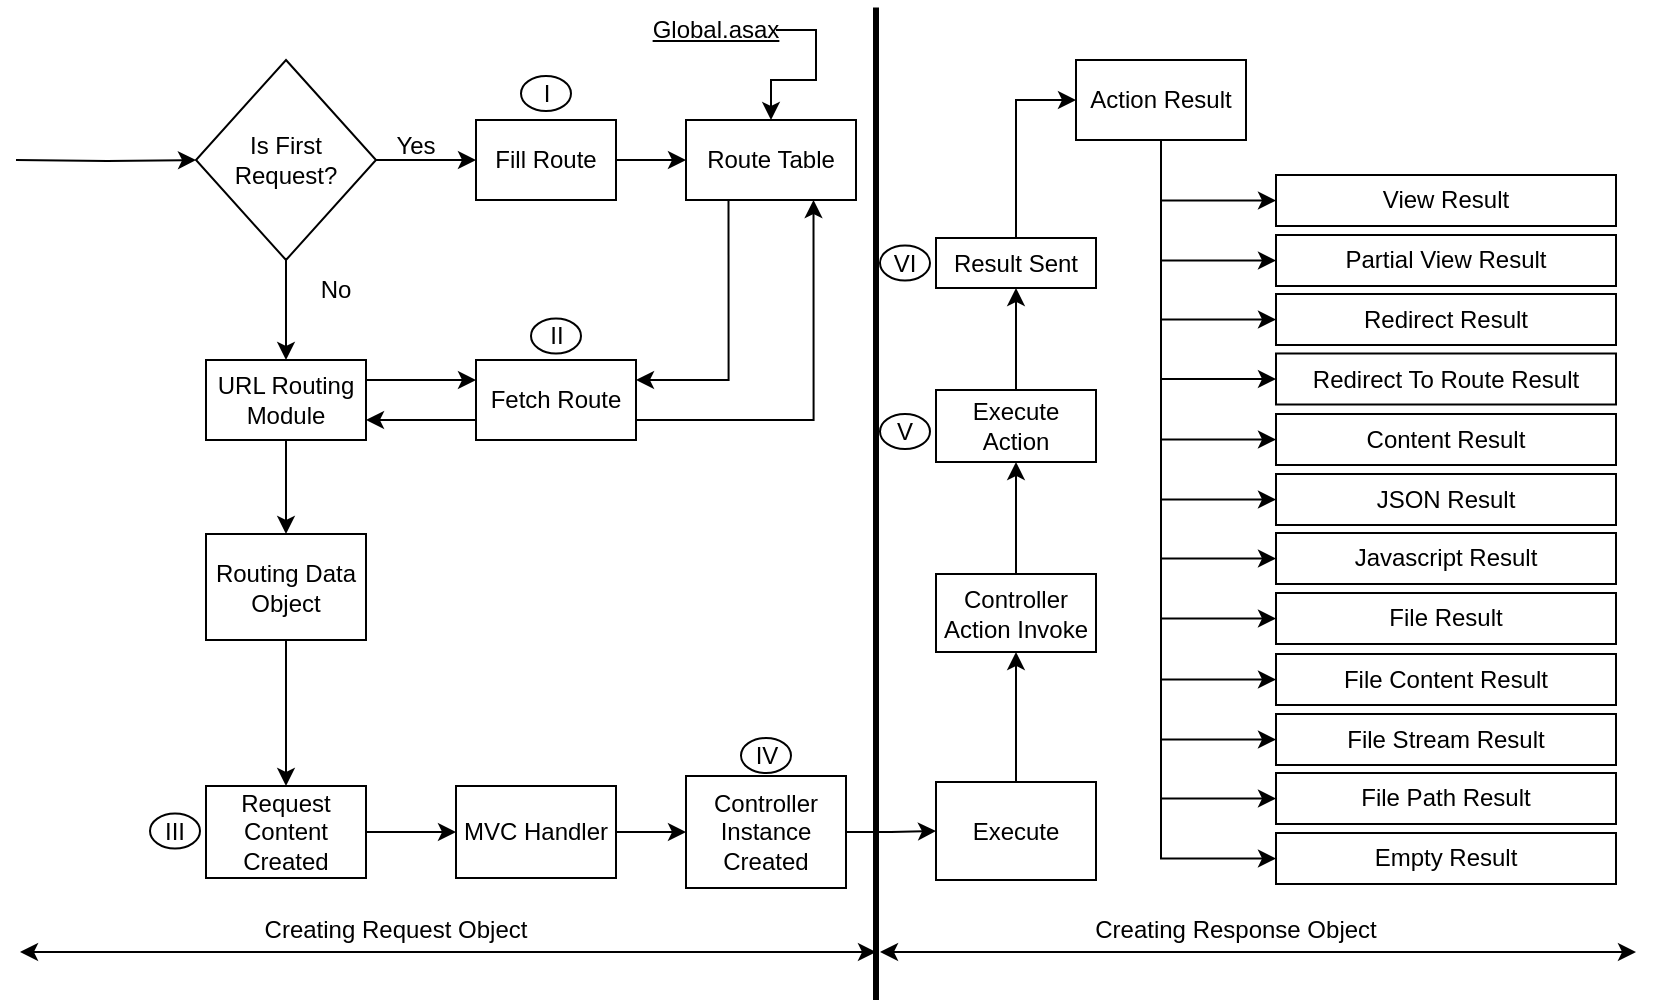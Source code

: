 <mxfile version="24.7.5">
  <diagram name="Page-1" id="iG_QuagarVAqDcdbW2Rk">
    <mxGraphModel dx="756" dy="360" grid="1" gridSize="10" guides="1" tooltips="1" connect="1" arrows="1" fold="1" page="1" pageScale="1" pageWidth="850" pageHeight="1100" math="0" shadow="0">
      <root>
        <mxCell id="0" />
        <mxCell id="1" parent="0" />
        <mxCell id="uDAE0gYx5uh_i3xrc8rz-1" style="edgeStyle=orthogonalEdgeStyle;rounded=0;orthogonalLoop=1;jettySize=auto;html=1;exitX=1;exitY=0.5;exitDx=0;exitDy=0;entryX=0;entryY=0.5;entryDx=0;entryDy=0;fontFamily=Helvetica;fontSize=12;fontColor=default;" edge="1" parent="1" source="9xvtGW5jpFJtdQ_3aKCY-1" target="9xvtGW5jpFJtdQ_3aKCY-2">
          <mxGeometry relative="1" as="geometry" />
        </mxCell>
        <mxCell id="uDAE0gYx5uh_i3xrc8rz-4" style="edgeStyle=orthogonalEdgeStyle;rounded=0;orthogonalLoop=1;jettySize=auto;html=1;exitX=0.5;exitY=1;exitDx=0;exitDy=0;entryX=0.5;entryY=0;entryDx=0;entryDy=0;fontFamily=Helvetica;fontSize=12;fontColor=default;" edge="1" parent="1" source="9xvtGW5jpFJtdQ_3aKCY-1" target="9xvtGW5jpFJtdQ_3aKCY-4">
          <mxGeometry relative="1" as="geometry" />
        </mxCell>
        <mxCell id="9xvtGW5jpFJtdQ_3aKCY-1" value="Is First Request?" style="rhombus;whiteSpace=wrap;html=1;" parent="1" vertex="1">
          <mxGeometry x="100" y="60" width="90" height="100" as="geometry" />
        </mxCell>
        <mxCell id="uDAE0gYx5uh_i3xrc8rz-2" style="edgeStyle=orthogonalEdgeStyle;rounded=0;orthogonalLoop=1;jettySize=auto;html=1;exitX=1;exitY=0.5;exitDx=0;exitDy=0;entryX=0;entryY=0.5;entryDx=0;entryDy=0;fontFamily=Helvetica;fontSize=12;fontColor=default;" edge="1" parent="1" source="9xvtGW5jpFJtdQ_3aKCY-2" target="9xvtGW5jpFJtdQ_3aKCY-3">
          <mxGeometry relative="1" as="geometry" />
        </mxCell>
        <mxCell id="9xvtGW5jpFJtdQ_3aKCY-2" value="Fill Route" style="whiteSpace=wrap;html=1;" parent="1" vertex="1">
          <mxGeometry x="240" y="90" width="70" height="40" as="geometry" />
        </mxCell>
        <mxCell id="uDAE0gYx5uh_i3xrc8rz-7" style="edgeStyle=orthogonalEdgeStyle;rounded=0;orthogonalLoop=1;jettySize=auto;html=1;exitX=0.25;exitY=1;exitDx=0;exitDy=0;entryX=1;entryY=0.25;entryDx=0;entryDy=0;fontFamily=Helvetica;fontSize=12;fontColor=default;" edge="1" parent="1" source="9xvtGW5jpFJtdQ_3aKCY-3" target="9xvtGW5jpFJtdQ_3aKCY-5">
          <mxGeometry relative="1" as="geometry" />
        </mxCell>
        <mxCell id="9xvtGW5jpFJtdQ_3aKCY-3" value="Route Table" style="whiteSpace=wrap;html=1;" parent="1" vertex="1">
          <mxGeometry x="345" y="90" width="85" height="40" as="geometry" />
        </mxCell>
        <mxCell id="9xvtGW5jpFJtdQ_3aKCY-7" value="" style="edgeStyle=orthogonalEdgeStyle;rounded=0;orthogonalLoop=1;jettySize=auto;html=1;" parent="1" source="9xvtGW5jpFJtdQ_3aKCY-4" target="9xvtGW5jpFJtdQ_3aKCY-6" edge="1">
          <mxGeometry relative="1" as="geometry" />
        </mxCell>
        <mxCell id="uDAE0gYx5uh_i3xrc8rz-5" style="edgeStyle=orthogonalEdgeStyle;rounded=0;orthogonalLoop=1;jettySize=auto;html=1;exitX=1;exitY=0.25;exitDx=0;exitDy=0;entryX=0;entryY=0.25;entryDx=0;entryDy=0;fontFamily=Helvetica;fontSize=12;fontColor=default;" edge="1" parent="1" source="9xvtGW5jpFJtdQ_3aKCY-4" target="9xvtGW5jpFJtdQ_3aKCY-5">
          <mxGeometry relative="1" as="geometry" />
        </mxCell>
        <mxCell id="9xvtGW5jpFJtdQ_3aKCY-4" value="URL Routing Module" style="whiteSpace=wrap;html=1;" parent="1" vertex="1">
          <mxGeometry x="105" y="210" width="80" height="40" as="geometry" />
        </mxCell>
        <mxCell id="uDAE0gYx5uh_i3xrc8rz-6" style="edgeStyle=orthogonalEdgeStyle;rounded=0;orthogonalLoop=1;jettySize=auto;html=1;exitX=0;exitY=0.75;exitDx=0;exitDy=0;entryX=1;entryY=0.75;entryDx=0;entryDy=0;fontFamily=Helvetica;fontSize=12;fontColor=default;" edge="1" parent="1" source="9xvtGW5jpFJtdQ_3aKCY-5" target="9xvtGW5jpFJtdQ_3aKCY-4">
          <mxGeometry relative="1" as="geometry" />
        </mxCell>
        <mxCell id="uDAE0gYx5uh_i3xrc8rz-8" style="edgeStyle=orthogonalEdgeStyle;rounded=0;orthogonalLoop=1;jettySize=auto;html=1;exitX=1;exitY=0.75;exitDx=0;exitDy=0;entryX=0.75;entryY=1;entryDx=0;entryDy=0;fontFamily=Helvetica;fontSize=12;fontColor=default;" edge="1" parent="1" source="9xvtGW5jpFJtdQ_3aKCY-5" target="9xvtGW5jpFJtdQ_3aKCY-3">
          <mxGeometry relative="1" as="geometry" />
        </mxCell>
        <mxCell id="9xvtGW5jpFJtdQ_3aKCY-5" value="Fetch Route" style="whiteSpace=wrap;html=1;" parent="1" vertex="1">
          <mxGeometry x="240" y="210" width="80" height="40" as="geometry" />
        </mxCell>
        <mxCell id="9xvtGW5jpFJtdQ_3aKCY-9" value="" style="edgeStyle=orthogonalEdgeStyle;rounded=0;orthogonalLoop=1;jettySize=auto;html=1;" parent="1" source="9xvtGW5jpFJtdQ_3aKCY-6" target="9xvtGW5jpFJtdQ_3aKCY-8" edge="1">
          <mxGeometry relative="1" as="geometry" />
        </mxCell>
        <mxCell id="9xvtGW5jpFJtdQ_3aKCY-6" value="Routing Data Object" style="whiteSpace=wrap;html=1;" parent="1" vertex="1">
          <mxGeometry x="105" y="297" width="80" height="53" as="geometry" />
        </mxCell>
        <mxCell id="9xvtGW5jpFJtdQ_3aKCY-11" value="" style="edgeStyle=orthogonalEdgeStyle;rounded=0;orthogonalLoop=1;jettySize=auto;html=1;" parent="1" source="9xvtGW5jpFJtdQ_3aKCY-8" target="9xvtGW5jpFJtdQ_3aKCY-10" edge="1">
          <mxGeometry relative="1" as="geometry" />
        </mxCell>
        <mxCell id="9xvtGW5jpFJtdQ_3aKCY-8" value="Request Content Created" style="whiteSpace=wrap;html=1;" parent="1" vertex="1">
          <mxGeometry x="105" y="423" width="80" height="46" as="geometry" />
        </mxCell>
        <mxCell id="9xvtGW5jpFJtdQ_3aKCY-15" value="" style="edgeStyle=orthogonalEdgeStyle;rounded=0;orthogonalLoop=1;jettySize=auto;html=1;" parent="1" source="9xvtGW5jpFJtdQ_3aKCY-10" target="9xvtGW5jpFJtdQ_3aKCY-14" edge="1">
          <mxGeometry relative="1" as="geometry" />
        </mxCell>
        <mxCell id="9xvtGW5jpFJtdQ_3aKCY-10" value="MVC Handler" style="whiteSpace=wrap;html=1;" parent="1" vertex="1">
          <mxGeometry x="230" y="423" width="80" height="46" as="geometry" />
        </mxCell>
        <mxCell id="uDAE0gYx5uh_i3xrc8rz-42" style="edgeStyle=orthogonalEdgeStyle;rounded=0;orthogonalLoop=1;jettySize=auto;html=1;exitX=1;exitY=0.5;exitDx=0;exitDy=0;entryX=0;entryY=0.5;entryDx=0;entryDy=0;fontFamily=Helvetica;fontSize=12;fontColor=default;" edge="1" parent="1" source="9xvtGW5jpFJtdQ_3aKCY-14" target="uDAE0gYx5uh_i3xrc8rz-9">
          <mxGeometry relative="1" as="geometry" />
        </mxCell>
        <mxCell id="9xvtGW5jpFJtdQ_3aKCY-14" value="Controller Instance Created" style="whiteSpace=wrap;html=1;" parent="1" vertex="1">
          <mxGeometry x="345" y="418" width="80" height="56" as="geometry" />
        </mxCell>
        <mxCell id="uDAE0gYx5uh_i3xrc8rz-43" style="edgeStyle=orthogonalEdgeStyle;rounded=0;orthogonalLoop=1;jettySize=auto;html=1;exitX=0.5;exitY=0;exitDx=0;exitDy=0;entryX=0.5;entryY=1;entryDx=0;entryDy=0;fontFamily=Helvetica;fontSize=12;fontColor=default;" edge="1" parent="1" source="uDAE0gYx5uh_i3xrc8rz-9" target="uDAE0gYx5uh_i3xrc8rz-10">
          <mxGeometry relative="1" as="geometry" />
        </mxCell>
        <mxCell id="uDAE0gYx5uh_i3xrc8rz-9" value="Execute" style="whiteSpace=wrap;html=1;" vertex="1" parent="1">
          <mxGeometry x="470" y="421" width="80" height="49" as="geometry" />
        </mxCell>
        <mxCell id="uDAE0gYx5uh_i3xrc8rz-44" style="edgeStyle=orthogonalEdgeStyle;rounded=0;orthogonalLoop=1;jettySize=auto;html=1;exitX=0.5;exitY=0;exitDx=0;exitDy=0;entryX=0.5;entryY=1;entryDx=0;entryDy=0;fontFamily=Helvetica;fontSize=12;fontColor=default;" edge="1" parent="1" source="uDAE0gYx5uh_i3xrc8rz-10" target="uDAE0gYx5uh_i3xrc8rz-11">
          <mxGeometry relative="1" as="geometry" />
        </mxCell>
        <mxCell id="uDAE0gYx5uh_i3xrc8rz-10" value="Controller Action Invoke" style="whiteSpace=wrap;html=1;" vertex="1" parent="1">
          <mxGeometry x="470" y="317" width="80" height="39" as="geometry" />
        </mxCell>
        <mxCell id="uDAE0gYx5uh_i3xrc8rz-45" style="edgeStyle=orthogonalEdgeStyle;rounded=0;orthogonalLoop=1;jettySize=auto;html=1;exitX=0.5;exitY=0;exitDx=0;exitDy=0;entryX=0.5;entryY=1;entryDx=0;entryDy=0;fontFamily=Helvetica;fontSize=12;fontColor=default;" edge="1" parent="1" source="uDAE0gYx5uh_i3xrc8rz-11" target="uDAE0gYx5uh_i3xrc8rz-12">
          <mxGeometry relative="1" as="geometry" />
        </mxCell>
        <mxCell id="uDAE0gYx5uh_i3xrc8rz-11" value="Execute Action" style="whiteSpace=wrap;html=1;" vertex="1" parent="1">
          <mxGeometry x="470" y="225" width="80" height="36" as="geometry" />
        </mxCell>
        <mxCell id="uDAE0gYx5uh_i3xrc8rz-29" style="edgeStyle=orthogonalEdgeStyle;rounded=0;orthogonalLoop=1;jettySize=auto;html=1;exitX=0.5;exitY=0;exitDx=0;exitDy=0;entryX=0;entryY=0.5;entryDx=0;entryDy=0;fontFamily=Helvetica;fontSize=12;fontColor=default;" edge="1" parent="1" source="uDAE0gYx5uh_i3xrc8rz-12" target="uDAE0gYx5uh_i3xrc8rz-28">
          <mxGeometry relative="1" as="geometry" />
        </mxCell>
        <mxCell id="uDAE0gYx5uh_i3xrc8rz-12" value="Result Sent" style="whiteSpace=wrap;html=1;" vertex="1" parent="1">
          <mxGeometry x="470" y="149" width="80" height="25" as="geometry" />
        </mxCell>
        <mxCell id="uDAE0gYx5uh_i3xrc8rz-16" value="View Result" style="whiteSpace=wrap;html=1;" vertex="1" parent="1">
          <mxGeometry x="640" y="117.5" width="170" height="25.5" as="geometry" />
        </mxCell>
        <mxCell id="uDAE0gYx5uh_i3xrc8rz-17" value="Partial View Result" style="whiteSpace=wrap;html=1;" vertex="1" parent="1">
          <mxGeometry x="640" y="147.5" width="170" height="25.5" as="geometry" />
        </mxCell>
        <mxCell id="uDAE0gYx5uh_i3xrc8rz-18" value="Redirect Result" style="whiteSpace=wrap;html=1;" vertex="1" parent="1">
          <mxGeometry x="640" y="177" width="170" height="25.5" as="geometry" />
        </mxCell>
        <mxCell id="uDAE0gYx5uh_i3xrc8rz-19" value="Redirect To Route Result" style="whiteSpace=wrap;html=1;" vertex="1" parent="1">
          <mxGeometry x="640" y="206.75" width="170" height="25.5" as="geometry" />
        </mxCell>
        <mxCell id="uDAE0gYx5uh_i3xrc8rz-20" value="Content Result" style="whiteSpace=wrap;html=1;" vertex="1" parent="1">
          <mxGeometry x="640" y="237" width="170" height="25.5" as="geometry" />
        </mxCell>
        <mxCell id="uDAE0gYx5uh_i3xrc8rz-21" value="JSON Result" style="whiteSpace=wrap;html=1;" vertex="1" parent="1">
          <mxGeometry x="640" y="267" width="170" height="25.5" as="geometry" />
        </mxCell>
        <mxCell id="uDAE0gYx5uh_i3xrc8rz-22" value="Javascript Result" style="whiteSpace=wrap;html=1;" vertex="1" parent="1">
          <mxGeometry x="640" y="296.5" width="170" height="25.5" as="geometry" />
        </mxCell>
        <mxCell id="uDAE0gYx5uh_i3xrc8rz-23" value="File Result" style="whiteSpace=wrap;html=1;" vertex="1" parent="1">
          <mxGeometry x="640" y="326.5" width="170" height="25.5" as="geometry" />
        </mxCell>
        <mxCell id="uDAE0gYx5uh_i3xrc8rz-24" value="File Content Result" style="whiteSpace=wrap;html=1;" vertex="1" parent="1">
          <mxGeometry x="640" y="357" width="170" height="25.5" as="geometry" />
        </mxCell>
        <mxCell id="uDAE0gYx5uh_i3xrc8rz-25" value="File Stream Result" style="whiteSpace=wrap;html=1;" vertex="1" parent="1">
          <mxGeometry x="640" y="387" width="170" height="25.5" as="geometry" />
        </mxCell>
        <mxCell id="uDAE0gYx5uh_i3xrc8rz-26" value="File Path Result" style="whiteSpace=wrap;html=1;" vertex="1" parent="1">
          <mxGeometry x="640" y="416.5" width="170" height="25.5" as="geometry" />
        </mxCell>
        <mxCell id="uDAE0gYx5uh_i3xrc8rz-27" value="Empty Result" style="whiteSpace=wrap;html=1;" vertex="1" parent="1">
          <mxGeometry x="640" y="446.5" width="170" height="25.5" as="geometry" />
        </mxCell>
        <mxCell id="uDAE0gYx5uh_i3xrc8rz-30" style="edgeStyle=orthogonalEdgeStyle;rounded=0;orthogonalLoop=1;jettySize=auto;html=1;exitX=0.5;exitY=1;exitDx=0;exitDy=0;entryX=0;entryY=0.5;entryDx=0;entryDy=0;fontFamily=Helvetica;fontSize=12;fontColor=default;" edge="1" parent="1" source="uDAE0gYx5uh_i3xrc8rz-28" target="uDAE0gYx5uh_i3xrc8rz-16">
          <mxGeometry relative="1" as="geometry" />
        </mxCell>
        <mxCell id="uDAE0gYx5uh_i3xrc8rz-31" style="edgeStyle=orthogonalEdgeStyle;rounded=0;orthogonalLoop=1;jettySize=auto;html=1;exitX=0.5;exitY=1;exitDx=0;exitDy=0;entryX=0;entryY=0.5;entryDx=0;entryDy=0;fontFamily=Helvetica;fontSize=12;fontColor=default;" edge="1" parent="1" source="uDAE0gYx5uh_i3xrc8rz-28" target="uDAE0gYx5uh_i3xrc8rz-17">
          <mxGeometry relative="1" as="geometry" />
        </mxCell>
        <mxCell id="uDAE0gYx5uh_i3xrc8rz-32" style="edgeStyle=orthogonalEdgeStyle;rounded=0;orthogonalLoop=1;jettySize=auto;html=1;exitX=0.5;exitY=1;exitDx=0;exitDy=0;entryX=0;entryY=0.5;entryDx=0;entryDy=0;fontFamily=Helvetica;fontSize=12;fontColor=default;" edge="1" parent="1" source="uDAE0gYx5uh_i3xrc8rz-28" target="uDAE0gYx5uh_i3xrc8rz-18">
          <mxGeometry relative="1" as="geometry" />
        </mxCell>
        <mxCell id="uDAE0gYx5uh_i3xrc8rz-33" style="edgeStyle=orthogonalEdgeStyle;rounded=0;orthogonalLoop=1;jettySize=auto;html=1;exitX=0.5;exitY=1;exitDx=0;exitDy=0;entryX=0;entryY=0.5;entryDx=0;entryDy=0;fontFamily=Helvetica;fontSize=12;fontColor=default;" edge="1" parent="1" source="uDAE0gYx5uh_i3xrc8rz-28" target="uDAE0gYx5uh_i3xrc8rz-19">
          <mxGeometry relative="1" as="geometry" />
        </mxCell>
        <mxCell id="uDAE0gYx5uh_i3xrc8rz-34" style="edgeStyle=orthogonalEdgeStyle;rounded=0;orthogonalLoop=1;jettySize=auto;html=1;exitX=0.5;exitY=1;exitDx=0;exitDy=0;entryX=0;entryY=0.5;entryDx=0;entryDy=0;fontFamily=Helvetica;fontSize=12;fontColor=default;" edge="1" parent="1" source="uDAE0gYx5uh_i3xrc8rz-28" target="uDAE0gYx5uh_i3xrc8rz-20">
          <mxGeometry relative="1" as="geometry" />
        </mxCell>
        <mxCell id="uDAE0gYx5uh_i3xrc8rz-35" style="edgeStyle=orthogonalEdgeStyle;rounded=0;orthogonalLoop=1;jettySize=auto;html=1;exitX=0.5;exitY=1;exitDx=0;exitDy=0;entryX=0;entryY=0.5;entryDx=0;entryDy=0;fontFamily=Helvetica;fontSize=12;fontColor=default;" edge="1" parent="1" source="uDAE0gYx5uh_i3xrc8rz-28" target="uDAE0gYx5uh_i3xrc8rz-21">
          <mxGeometry relative="1" as="geometry" />
        </mxCell>
        <mxCell id="uDAE0gYx5uh_i3xrc8rz-36" style="edgeStyle=orthogonalEdgeStyle;rounded=0;orthogonalLoop=1;jettySize=auto;html=1;exitX=0.5;exitY=1;exitDx=0;exitDy=0;entryX=0;entryY=0.5;entryDx=0;entryDy=0;fontFamily=Helvetica;fontSize=12;fontColor=default;" edge="1" parent="1" source="uDAE0gYx5uh_i3xrc8rz-28" target="uDAE0gYx5uh_i3xrc8rz-22">
          <mxGeometry relative="1" as="geometry" />
        </mxCell>
        <mxCell id="uDAE0gYx5uh_i3xrc8rz-37" style="edgeStyle=orthogonalEdgeStyle;rounded=0;orthogonalLoop=1;jettySize=auto;html=1;exitX=0.5;exitY=1;exitDx=0;exitDy=0;fontFamily=Helvetica;fontSize=12;fontColor=default;entryX=0;entryY=0.5;entryDx=0;entryDy=0;" edge="1" parent="1" source="uDAE0gYx5uh_i3xrc8rz-28" target="uDAE0gYx5uh_i3xrc8rz-23">
          <mxGeometry relative="1" as="geometry">
            <mxPoint x="580" y="350.513" as="targetPoint" />
          </mxGeometry>
        </mxCell>
        <mxCell id="uDAE0gYx5uh_i3xrc8rz-38" style="edgeStyle=orthogonalEdgeStyle;rounded=0;orthogonalLoop=1;jettySize=auto;html=1;exitX=0.5;exitY=1;exitDx=0;exitDy=0;entryX=0;entryY=0.5;entryDx=0;entryDy=0;fontFamily=Helvetica;fontSize=12;fontColor=default;" edge="1" parent="1" source="uDAE0gYx5uh_i3xrc8rz-28" target="uDAE0gYx5uh_i3xrc8rz-24">
          <mxGeometry relative="1" as="geometry" />
        </mxCell>
        <mxCell id="uDAE0gYx5uh_i3xrc8rz-39" style="edgeStyle=orthogonalEdgeStyle;rounded=0;orthogonalLoop=1;jettySize=auto;html=1;exitX=0.5;exitY=1;exitDx=0;exitDy=0;entryX=0;entryY=0.5;entryDx=0;entryDy=0;fontFamily=Helvetica;fontSize=12;fontColor=default;" edge="1" parent="1" source="uDAE0gYx5uh_i3xrc8rz-28" target="uDAE0gYx5uh_i3xrc8rz-27">
          <mxGeometry relative="1" as="geometry" />
        </mxCell>
        <mxCell id="uDAE0gYx5uh_i3xrc8rz-40" style="edgeStyle=orthogonalEdgeStyle;rounded=0;orthogonalLoop=1;jettySize=auto;html=1;exitX=0.5;exitY=1;exitDx=0;exitDy=0;entryX=0;entryY=0.5;entryDx=0;entryDy=0;fontFamily=Helvetica;fontSize=12;fontColor=default;" edge="1" parent="1" source="uDAE0gYx5uh_i3xrc8rz-28" target="uDAE0gYx5uh_i3xrc8rz-25">
          <mxGeometry relative="1" as="geometry" />
        </mxCell>
        <mxCell id="uDAE0gYx5uh_i3xrc8rz-41" style="edgeStyle=orthogonalEdgeStyle;rounded=0;orthogonalLoop=1;jettySize=auto;html=1;exitX=0.5;exitY=1;exitDx=0;exitDy=0;entryX=0;entryY=0.5;entryDx=0;entryDy=0;fontFamily=Helvetica;fontSize=12;fontColor=default;" edge="1" parent="1" source="uDAE0gYx5uh_i3xrc8rz-28" target="uDAE0gYx5uh_i3xrc8rz-26">
          <mxGeometry relative="1" as="geometry" />
        </mxCell>
        <mxCell id="uDAE0gYx5uh_i3xrc8rz-28" value="Action Result" style="whiteSpace=wrap;html=1;" vertex="1" parent="1">
          <mxGeometry x="540" y="60" width="85" height="40" as="geometry" />
        </mxCell>
        <mxCell id="uDAE0gYx5uh_i3xrc8rz-61" style="edgeStyle=orthogonalEdgeStyle;rounded=0;orthogonalLoop=1;jettySize=auto;html=1;exitX=1;exitY=0.5;exitDx=0;exitDy=0;entryX=0.5;entryY=0;entryDx=0;entryDy=0;fontFamily=Helvetica;fontSize=12;fontColor=default;" edge="1" parent="1" source="uDAE0gYx5uh_i3xrc8rz-47" target="9xvtGW5jpFJtdQ_3aKCY-3">
          <mxGeometry relative="1" as="geometry">
            <Array as="points">
              <mxPoint x="410" y="45" />
              <mxPoint x="410" y="70" />
              <mxPoint x="388" y="70" />
            </Array>
          </mxGeometry>
        </mxCell>
        <mxCell id="uDAE0gYx5uh_i3xrc8rz-47" value="Global.asax" style="text;html=1;align=center;verticalAlign=middle;whiteSpace=wrap;rounded=0;fontFamily=Helvetica;fontSize=12;fontColor=default;fontStyle=4" vertex="1" parent="1">
          <mxGeometry x="330" y="30" width="60" height="30" as="geometry" />
        </mxCell>
        <mxCell id="uDAE0gYx5uh_i3xrc8rz-50" style="edgeStyle=orthogonalEdgeStyle;rounded=0;orthogonalLoop=1;jettySize=auto;html=1;entryX=0;entryY=0.5;entryDx=0;entryDy=0;fontFamily=Helvetica;fontSize=12;fontColor=default;" edge="1" parent="1" target="9xvtGW5jpFJtdQ_3aKCY-1">
          <mxGeometry relative="1" as="geometry">
            <mxPoint x="10" y="110" as="sourcePoint" />
            <mxPoint x="250" y="120" as="targetPoint" />
          </mxGeometry>
        </mxCell>
        <mxCell id="uDAE0gYx5uh_i3xrc8rz-51" value="Yes" style="text;html=1;align=center;verticalAlign=middle;whiteSpace=wrap;rounded=0;fontFamily=Helvetica;fontSize=12;fontColor=default;" vertex="1" parent="1">
          <mxGeometry x="180" y="87.5" width="60" height="30" as="geometry" />
        </mxCell>
        <mxCell id="uDAE0gYx5uh_i3xrc8rz-52" value="No" style="text;html=1;align=center;verticalAlign=middle;whiteSpace=wrap;rounded=0;fontFamily=Helvetica;fontSize=12;fontColor=default;" vertex="1" parent="1">
          <mxGeometry x="140" y="160" width="60" height="30" as="geometry" />
        </mxCell>
        <mxCell id="uDAE0gYx5uh_i3xrc8rz-53" value="I" style="ellipse;whiteSpace=wrap;html=1;strokeColor=default;align=center;verticalAlign=middle;fontFamily=Helvetica;fontSize=12;fontColor=default;fillColor=default;" vertex="1" parent="1">
          <mxGeometry x="262.5" y="68" width="25" height="17.5" as="geometry" />
        </mxCell>
        <mxCell id="uDAE0gYx5uh_i3xrc8rz-54" value="II" style="ellipse;whiteSpace=wrap;html=1;strokeColor=default;align=center;verticalAlign=middle;fontFamily=Helvetica;fontSize=12;fontColor=default;fillColor=default;" vertex="1" parent="1">
          <mxGeometry x="267.5" y="189.25" width="25" height="17.5" as="geometry" />
        </mxCell>
        <mxCell id="uDAE0gYx5uh_i3xrc8rz-55" value="III" style="ellipse;whiteSpace=wrap;html=1;strokeColor=default;align=center;verticalAlign=middle;fontFamily=Helvetica;fontSize=12;fontColor=default;fillColor=default;" vertex="1" parent="1">
          <mxGeometry x="77" y="436.75" width="25" height="17.5" as="geometry" />
        </mxCell>
        <mxCell id="uDAE0gYx5uh_i3xrc8rz-56" value="IV" style="ellipse;whiteSpace=wrap;html=1;strokeColor=default;align=center;verticalAlign=middle;fontFamily=Helvetica;fontSize=12;fontColor=default;fillColor=default;" vertex="1" parent="1">
          <mxGeometry x="372.5" y="399" width="25" height="17.5" as="geometry" />
        </mxCell>
        <mxCell id="uDAE0gYx5uh_i3xrc8rz-57" value="V" style="ellipse;whiteSpace=wrap;html=1;strokeColor=default;align=center;verticalAlign=middle;fontFamily=Helvetica;fontSize=12;fontColor=default;fillColor=default;" vertex="1" parent="1">
          <mxGeometry x="442" y="237" width="25" height="17.5" as="geometry" />
        </mxCell>
        <mxCell id="uDAE0gYx5uh_i3xrc8rz-58" value="VI" style="ellipse;whiteSpace=wrap;html=1;strokeColor=default;align=center;verticalAlign=middle;fontFamily=Helvetica;fontSize=12;fontColor=default;fillColor=default;" vertex="1" parent="1">
          <mxGeometry x="442" y="152.75" width="25" height="17.5" as="geometry" />
        </mxCell>
        <mxCell id="uDAE0gYx5uh_i3xrc8rz-59" value="" style="endArrow=classic;startArrow=classic;html=1;rounded=0;fontFamily=Helvetica;fontSize=12;fontColor=default;" edge="1" parent="1">
          <mxGeometry width="50" height="50" relative="1" as="geometry">
            <mxPoint x="12" y="506" as="sourcePoint" />
            <mxPoint x="440" y="506" as="targetPoint" />
          </mxGeometry>
        </mxCell>
        <mxCell id="uDAE0gYx5uh_i3xrc8rz-60" value="" style="endArrow=none;html=1;rounded=0;fontFamily=Helvetica;fontSize=12;fontColor=default;strokeWidth=3;" edge="1" parent="1">
          <mxGeometry width="50" height="50" relative="1" as="geometry">
            <mxPoint x="440" y="33.81" as="sourcePoint" />
            <mxPoint x="440" y="530" as="targetPoint" />
          </mxGeometry>
        </mxCell>
        <mxCell id="uDAE0gYx5uh_i3xrc8rz-63" value="" style="endArrow=classic;startArrow=classic;html=1;rounded=0;fontFamily=Helvetica;fontSize=12;fontColor=default;" edge="1" parent="1">
          <mxGeometry width="50" height="50" relative="1" as="geometry">
            <mxPoint x="442" y="506" as="sourcePoint" />
            <mxPoint x="820" y="506" as="targetPoint" />
          </mxGeometry>
        </mxCell>
        <mxCell id="uDAE0gYx5uh_i3xrc8rz-64" value="Creating Response Object" style="text;html=1;align=center;verticalAlign=middle;whiteSpace=wrap;rounded=0;fontFamily=Helvetica;fontSize=12;fontColor=default;" vertex="1" parent="1">
          <mxGeometry x="520" y="480" width="200" height="30" as="geometry" />
        </mxCell>
        <mxCell id="uDAE0gYx5uh_i3xrc8rz-65" value="Creating Request Object" style="text;html=1;align=center;verticalAlign=middle;whiteSpace=wrap;rounded=0;fontFamily=Helvetica;fontSize=12;fontColor=default;" vertex="1" parent="1">
          <mxGeometry x="100" y="480" width="200" height="30" as="geometry" />
        </mxCell>
      </root>
    </mxGraphModel>
  </diagram>
</mxfile>
